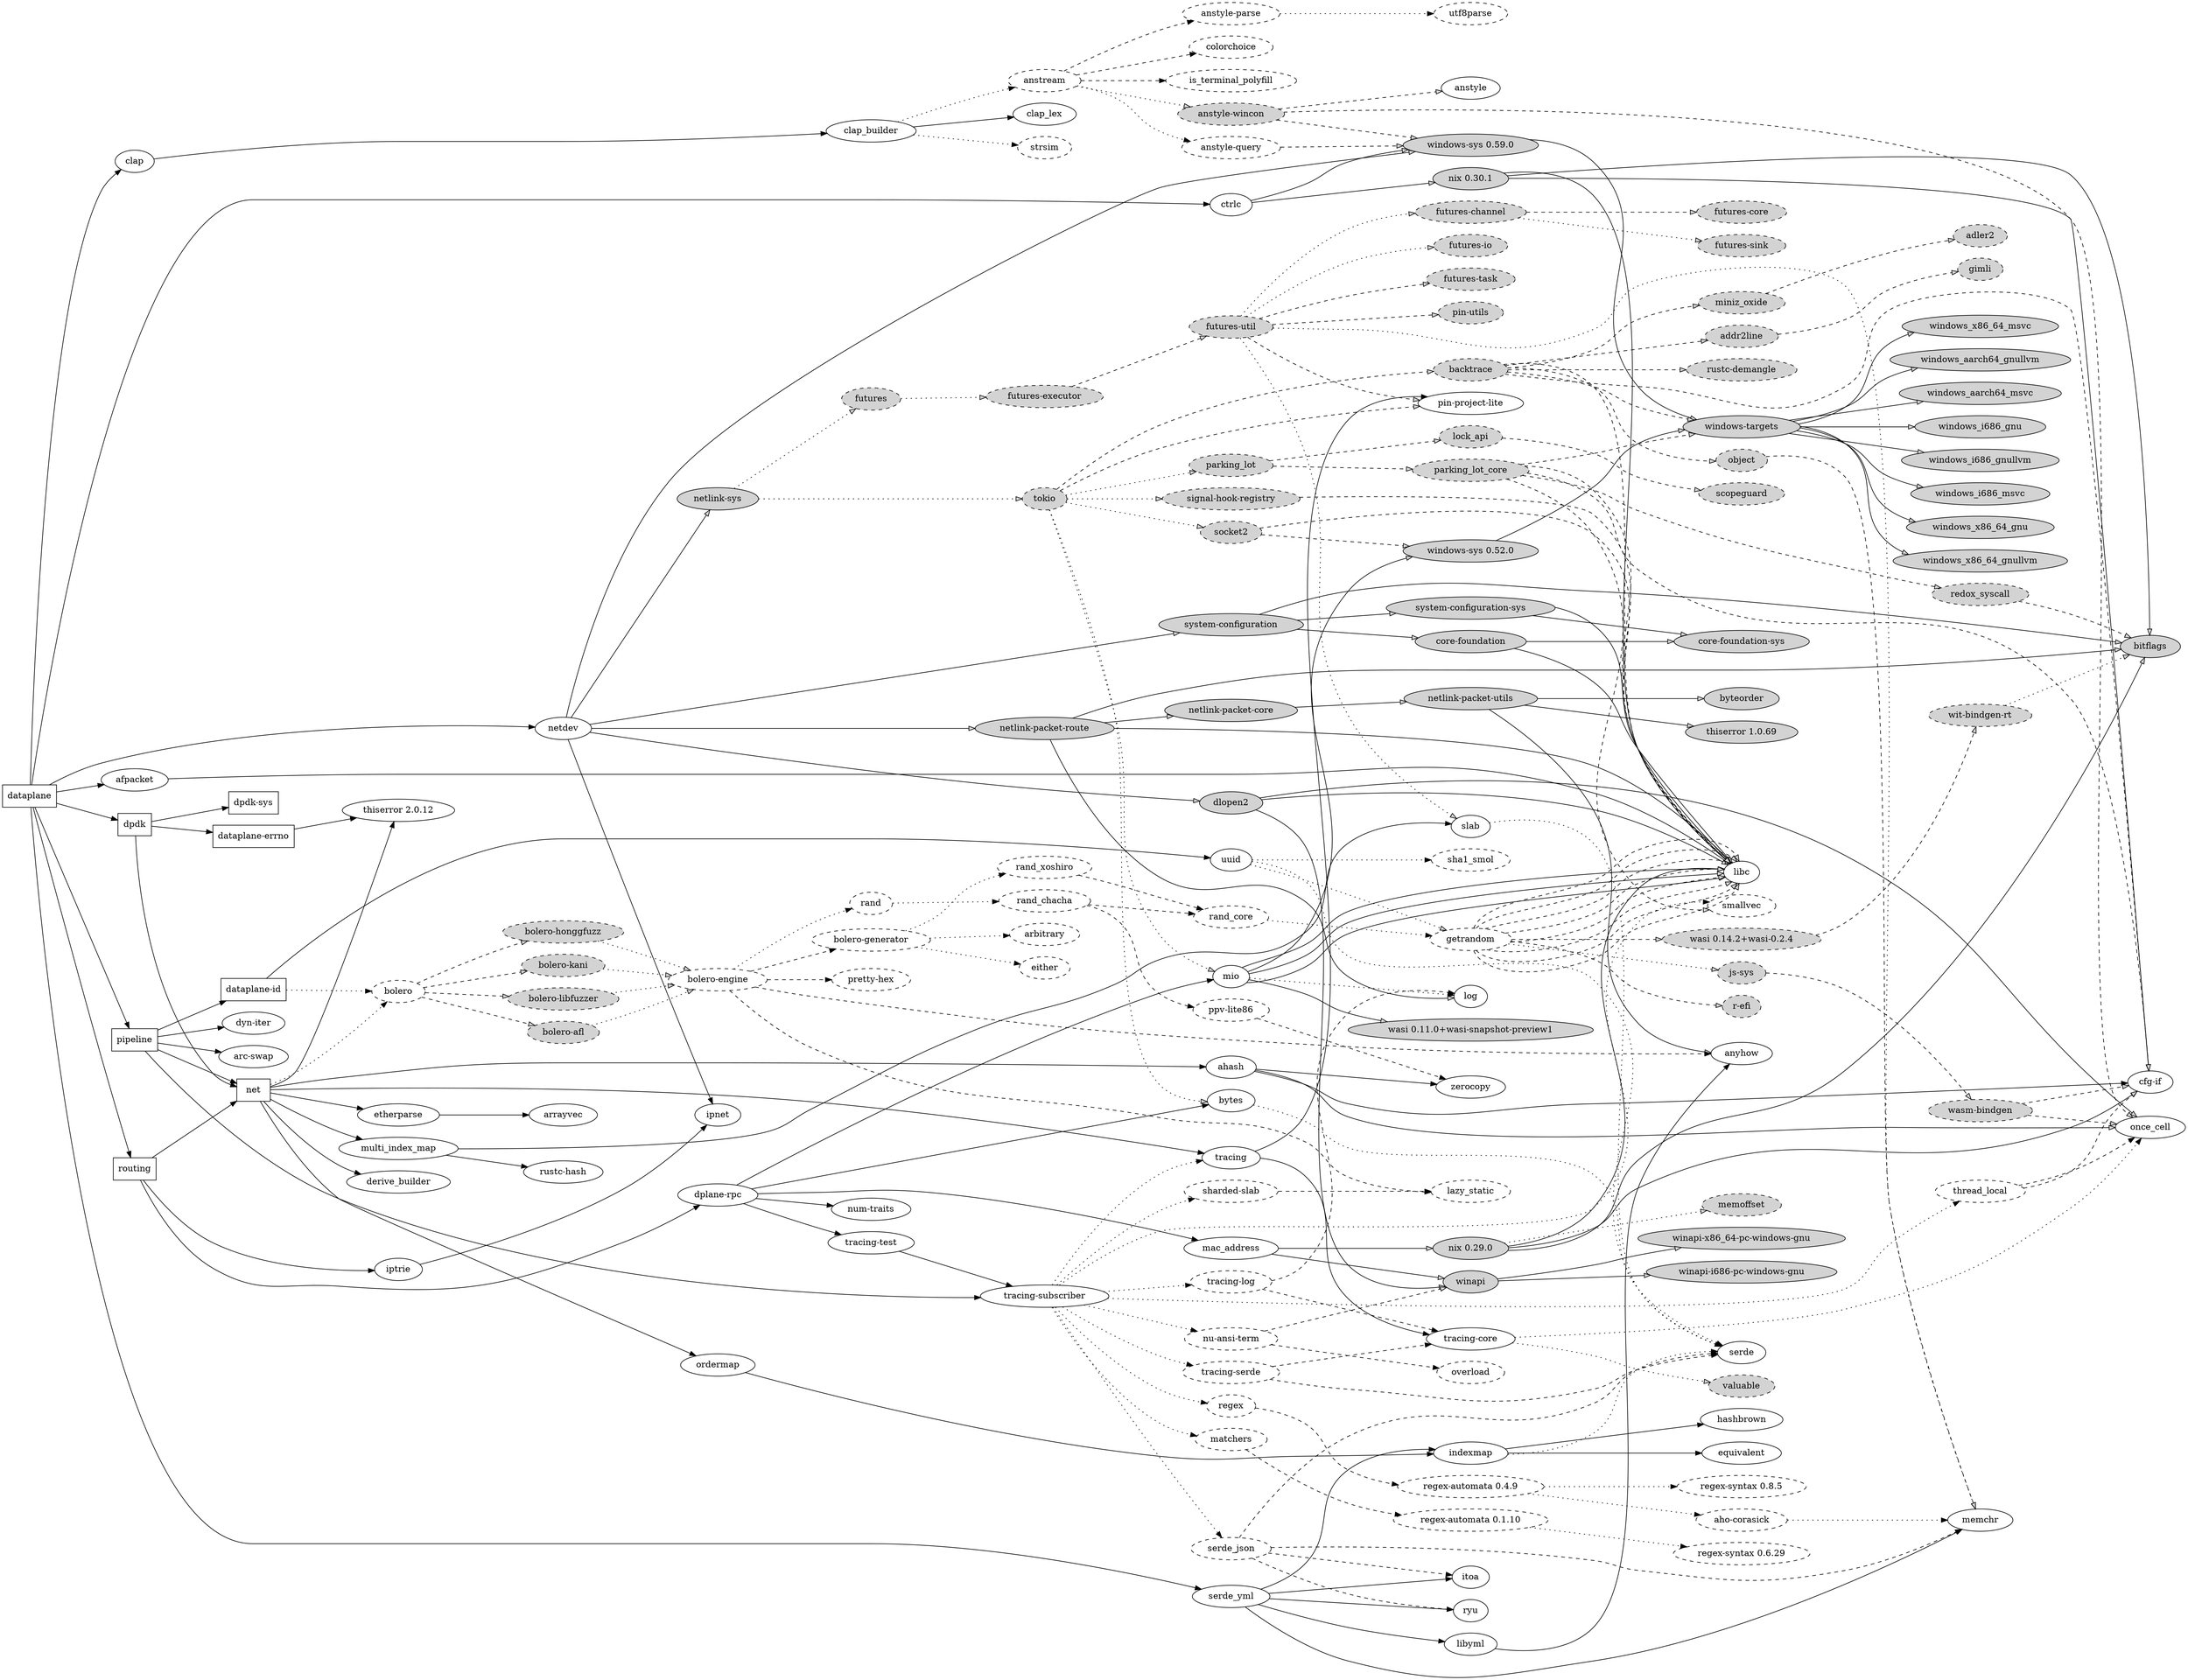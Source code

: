 digraph {
	graph [bb="0,0,3515,2699.9",
		rankdir=LR,
		ranksep=1
	];
	node [label="\N"];
	0	[height=0.5,
		label=dataplane,
		pos="43.25,1401.9",
		shape=box,
		width=1.2014];
	1	[height=0.5,
		label=dpdk,
		pos="212.34,1374.9",
		shape=box,
		width=0.75];
	0 -> 1	[pos="e,185,1379.2 86.846,1395 113.68,1390.7 147.99,1385.2 173.8,1381"];
	3	[height=0.5,
		label=afpacket,
		pos="212.34,1437.9",
		width=1.4955];
	0 -> 3	[pos="e,166.19,1428.2 86.846,1411.1 107.61,1415.6 132.85,1421 155.16,1425.8"];
	4	[height=0.5,
		label=clap,
		pos="212.34,2443.9",
		width=0.88172];
	0 -> 4	[pos="e,190.35,2430.5 44.615,1420.2 47.263,1540.1 66.149,2215.9 158.5,2395.9 163.93,2406.5 172.72,2415.9 181.58,2423.5"];
	5	[height=0.5,
		label=ctrlc,
		pos="1978,2373.9",
		width=0.94018];
	0 -> 5	[pos="e,1943.8,2374.7 46.724,1420.2 65.383,1554.3 189.12,2381.9 402.18,2381.9 402.18,2381.9 402.18,2381.9 1398.7,2381.9 1597.7,2381.9 \
1835.3,2377.1 1932.4,2375"];
	10	[height=0.5,
		label=netdev,
		pos="901.54,1530.9",
		width=1.2617];
	0 -> 10	[pos="e,856.26,1533.2 70.079,1420.3 92.365,1435.1 126,1455 158.5,1464.9 405.9,1540.5 719.66,1538.2 845.08,1533.7"];
	12	[height=0.5,
		label=pipeline,
		pos="212.34,1049.9",
		shape=box,
		width=1.0139];
	0 -> 12	[pos="e,202.68,1068.2 52.998,1383.5 80.406,1325.7 164.74,1148.1 197.82,1078.4"];
	13	[height=0.5,
		label=routing,
		pos="212.34,831.92",
		shape=box,
		width=0.95139];
	0 -> 13	[pos="e,205.99,850.17 49.62,1383.6 73.826,1301 172.9,963.03 202.77,861.13"];
	15	[height=0.5,
		label=serde_yml,
		pos="1978,130.92",
		width=1.7293];
	0 -> 15	[pos="e,1927,141.53 45.585,1383.6 57.041,1232.9 144.68,203.92 402.18,203.92 402.18,203.92 402.18,203.92 1398.7,203.92 1588.6,203.92 1810.8,\
164.69 1916,143.75"];
	2	[height=0.5,
		label=net,
		pos="403.18,968.92",
		shape=box,
		width=0.75];
	1 -> 2	[pos="e,375.81,974.57 214.2,1356.5 217.97,1296.5 237.68,1104.9 338.18,995.92 345.44,988.04 355.37,982.38 365.25,978.34"];
	19	[height=0.5,
		label="dataplane-errno",
		pos="403.18,1355.9",
		shape=box,
		width=1.8056];
	1 -> 19	[pos="e,337.93,1362.4 239.6,1372.3 262.16,1370 295.85,1366.6 326.71,1363.5"];
	20	[height=0.5,
		label="dpdk-sys",
		pos="403.18,1409.9",
		shape=box,
		width=1.0972];
	1 -> 20	[pos="e,363.37,1402.7 239.6,1379.8 268.58,1385.2 315.93,1393.9 352.07,1400.6"];
	11	[height=0.5,
		label=ordermap,
		pos="1150.7,510.92",
		width=1.6709];
	2 -> 11	[pos="e,1116.7,526.06 413.96,950.43 433.58,914.87 481,836.26 540.18,788.92 613.29,730.43 646.83,740.72 732.03,701.92 868.9,639.59 1030.8,\
565.41 1106.5,530.69"];
	16	[height=0.5,
		label="thiserror 2.0.12",
		pos="636.1,1409.9",
		width=2.5185];
	2 -> 16	[pos="e,628.15,1391.6 430.58,974.95 443.33,979.03 458.03,985.6 468.18,995.92 482.69,1010.7 589.21,1289.1 624.09,1380.8"];
	17	[height=0.5,
		label=tracing,
		pos="1978,837.92",
		width=1.3055];
	2 -> 17	[pos="e,1934.7,845.49 430.54,969.01 504.61,969.25 720.87,969.92 900.54,969.92 900.54,969.92 900.54,969.92 1151.7,969.92 1229.2,969.92 \
1753.1,877.82 1923.5,847.48"];
	21	[height=0.5,
		label=ahash,
		pos="1978,929.92",
		width=1.1302];
	2 -> 21	[pos="e,1941.4,938.12 430.49,972.45 504.4,982.05 720.31,1007.9 900.54,1007.9 900.54,1007.9 900.54,1007.9 1398.7,1007.9 1598,1007.9 1832.5,\
961.86 1930.4,940.53"];
	23	[height=0.5,
		label=bolero,
		pos="636.1,1125.9",
		style=dashed,
		width=1.1886];
	2 -> 23	[pos="e,617.23,1109.4 430.46,978.2 442.33,982.85 456.32,988.96 468.18,995.92 521.76,1027.3 577.39,1074 608.98,1102",
		style=dotted];
	24	[height=0.5,
		label=derive_builder,
		pos="636.1,815.92",
		width=2.3139];
	2 -> 24	[pos="e,574.9,828.42 418.9,950.62 441.92,923.2 489.11,871.63 540.18,842.92 547.69,838.7 555.91,835.09 564.27,832.02"];
	25	[height=0.5,
		label=etherparse,
		pos="636.1,869.92",
		width=1.8316];
	2 -> 25	[pos="e,585.67,881.86 430.48,952.86 457.3,936.99 500.51,912.85 540.18,896.92 551.14,892.51 563.09,888.52 574.69,885.04"];
	26	[height=0.5,
		label=multi_index_map,
		pos="636.1,923.92",
		width=2.6646];
	2 -> 26	[pos="e,568.14,936.97 430.67,963.75 461.29,957.79 513.1,947.69 556.9,939.16"];
	27	[height=0.5,
		label=libc,
		pos="2800.3,1297.9",
		width=0.80865];
	3 -> 27	[pos="e,2780.9,1311.8 265.58,1441.6 345.25,1446.8 501.9,1455.9 635.1,1455.9 635.1,1455.9 635.1,1455.9 1979,1455.9 2238.2,1455.9 2311.8,\
1496.9 2561.4,1426.9 2643.7,1403.9 2729.1,1348.5 2771.7,1318.3"];
	28	[height=0.5,
		label=clap_builder,
		pos="1397.7,2492.9",
		width=2.007];
	4 -> 28	[pos="e,1326.7,2489 243.71,2447.8 312.99,2456.3 488.05,2475.9 635.1,2475.9 635.1,2475.9 635.1,2475.9 902.54,2475.9 1048.1,2475.9 1217.6,\
2483.4 1315.5,2488.4"];
	29	[fillcolor=lightgrey,
		height=0.5,
		label="nix 0.30.1",
		pos="2363.9,2415.9",
		style=filled,
		width=1.7001];
	5 -> 29	[arrowType=empty,
		fillcolor=lightgrey,
		pos="e,2305.9,2409.7 2011.4,2377.5 2073.6,2384.3 2211.1,2399.3 2294.5,2408.4"];
	30	[fillcolor=lightgrey,
		height=0.5,
		label="windows-sys 0.59.0",
		pos="2363.9,2469.9",
		style=filled,
		width=3.03];
	5 -> 30	[arrowType=empty,
		fillcolor=lightgrey,
		pos="e,2263,2462.8 2009.9,2380.7 2033.5,2386.3 2066.6,2395 2094.4,2405.9 2128,2419 2132.1,2432.1 2166.4,2442.9 2193.5,2451.5 2223.6,2457.3 \
2251.9,2461.3"];
	6	[height=0.5,
		label="dataplane-id",
		pos="403.18,1130.9",
		shape=box,
		width=1.4514];
	6 -> 23	[pos="e,592.98,1126.8 455.71,1129.8 493.18,1129 543.76,1127.9 581.66,1127.1",
		style=dotted];
	31	[height=0.5,
		label=uuid,
		pos="1978,1315.9",
		width=0.92556];
	6 -> 31	[pos="e,1948.1,1324.3 452.02,1149.4 526.26,1177.3 674.18,1230 804.03,1258.9 1136.9,1333 1224.7,1335.1 1565.1,1356.9 1664.6,1363.3 1690.4,\
1367.6 1789.6,1356.9 1841.2,1351.3 1899.4,1337.4 1937.1,1327.3"];
	7	[height=0.5,
		label="dyn-iter",
		pos="403.18,1076.9",
		width=1.4078];
	8	[height=0.5,
		label=iptrie,
		pos="636.1,674.92",
		width=1.0717];
	32	[height=0.5,
		label=ipnet,
		pos="1150.7,923.92",
		width=1.0279];
	8 -> 32	[pos="e,1132.9,907.63 670.84,683.1 736.72,699.92 885.94,742.13 999.04,804.92 1047.4,831.74 1096.3,873.75 1124.8,900.02"];
	9	[height=0.5,
		label=mio,
		pos="1978,1129.9",
		width=0.82326];
	9 -> 27	[arrowType=empty,
		fillcolor=lightgrey,
		pos="e,2773.8,1290 2003.4,1120.2 2027.5,1120.4 2064.8,1129.2 2094.4,1143.9 2130.5,1161.8 2129.2,1183.6 2166.4,1198.9 2276,1243.9 2644.3,\
1270.3 2762.5,1288.2"];
	9 -> 27	[arrowType=empty,
		fillcolor=lightgrey,
		pos="e,2770.9,1296.2 2007.1,1134.6 2031.2,1139.3 2066.3,1147.9 2094.4,1161.9 2130.5,1179.8 2129.2,1201.6 2166.4,1216.9 2275.2,1261.6 \
2638.4,1287.8 2759.6,1295.5"];
	9 -> 27	[arrowType=empty,
		fillcolor=lightgrey,
		pos="e,2772,1302.9 1995.8,1144.5 2018.9,1154.5 2061.5,1163.5 2094.4,1179.9 2130.5,1197.8 2129.2,1219.6 2166.4,1234.9 2275.5,1279.7 2640.9,\
1306 2760.8,1303.3"];
	33	[height=0.5,
		label=log,
		pos="2363.9,1043.9",
		width=0.75];
	9 -> 33	[pos="e,2336.8,1045.7 2005.8,1123.2 2029.3,1117.1 2064.4,1107.7 2094.4,1097.9 2126.9,1087.3 2133.3,1079.3 2166.4,1070.9 2220.9,1057.2 \
2285.6,1050 2325.5,1046.6",
		style=dotted];
	34	[fillcolor=lightgrey,
		height=0.5,
		label="wasi 0.11.0+wasi-snapshot-preview1",
		pos="2363.9,1097.9",
		style=filled,
		width=5.4852];
	9 -> 34	[arrowType=empty,
		fillcolor=lightgrey,
		pos="e,2216.1,1110.2 2007.9,1127.5 2049.8,1124 2130.8,1117.3 2204.8,1111.1"];
	35	[fillcolor=lightgrey,
		height=0.5,
		label="windows-sys 0.52.0",
		pos="2363.9,1815.9",
		style=filled,
		width=3.03];
	9 -> 35	[arrowType=empty,
		fillcolor=lightgrey,
		pos="e,2269.7,1806.6 2005.3,1137.1 2032.4,1146 2073.5,1163.8 2094.4,1194.9 2233.8,1401.5 2007.8,1558.7 2166.4,1750.9 2189.4,1778.7 2224.4,\
1794.7 2258.6,1803.8"];
	10 -> 30	[arrowType=empty,
		fillcolor=lightgrey,
		pos="e,2273.4,2459.6 906.09,1549.2 918.62,1609.7 965.79,1806.1 1071,1926.9 1340.1,2235.8 1475.1,2264.9 1861.6,2400.9 1898.5,2413.9 2126.7,\
2442.2 2262.2,2458.3"];
	10 -> 32	[pos="e,1141.8,941.67 909.41,1513 931.97,1454.4 1006.1,1262.8 1071,1105.9 1093.8,1051 1121.6,987.39 1137.3,951.78"];
	36	[fillcolor=lightgrey,
		height=0.5,
		label=dlopen2,
		pos="1978,1409.9",
		style=filled,
		width=1.4224];
	10 -> 36	[arrowType=empty,
		fillcolor=lightgrey,
		pos="e,1927.1,1412.9 944.3,1524.5 1048.7,1508.6 1329.6,1466.9 1565.1,1441.9 1689.3,1428.8 1835.2,1418.7 1915.7,1413.6"];
	38	[fillcolor=lightgrey,
		height=0.5,
		label="netlink-packet-route",
		pos="1677.3,1530.9",
		style=filled,
		width=3.1177];
	10 -> 38	[arrowType=empty,
		fillcolor=lightgrey,
		pos="e,1564.9,1530.9 947.2,1530.9 1063.3,1530.9 1377.9,1530.9 1553.5,1530.9"];
	39	[fillcolor=lightgrey,
		height=0.5,
		label="netlink-sys",
		pos="1150.7,1899.9",
		style=filled,
		width=1.817];
	10 -> 39	[arrowType=empty,
		fillcolor=lightgrey,
		pos="e,1137.8,1882.2 914.13,1548.2 953.68,1607.3 1083.6,1801.2 1131.6,1872.9"];
	41	[fillcolor=lightgrey,
		height=0.5,
		label="system-configuration",
		pos="1978,1696.9",
		style=filled,
		width=3.2346];
	10 -> 41	[arrowType=empty,
		fillcolor=lightgrey,
		pos="e,1894,1684.1 944.33,1537.4 1101.4,1561.6 1659.1,1647.8 1883,1682.4"];
	42	[height=0.5,
		label=indexmap,
		pos="2363.9,361.92",
		width=1.6709];
	11 -> 42	[pos="e,2303.5,360.49 1194.4,498.3 1303.9,466.65 1604.5,384.48 1861.6,356.92 1964.5,345.88 1990.9,355.95 2094.4,356.92 2161.6,357.54 2238.1,\
359.05 2292.3,360.24"];
	12 -> 2	[pos="e,375.69,980.03 249.09,1034.4 274.03,1023.5 308.1,1008.8 338.18,995.92 346.93,992.18 356.37,988.18 365.24,984.43"];
	12 -> 6	[pos="e,358.43,1112.5 249.09,1065.5 274.03,1076.3 308.1,1091.1 338.18,1103.9 341.35,1105.3 344.61,1106.7 347.9,1108.1"];
	12 -> 7	[pos="e,355.61,1070.3 249.3,1055.1 276.18,1058.9 313.47,1064.2 344.5,1068.7"];
	18	[height=0.5,
		label="tracing-subscriber",
		pos="1677.3,610.92",
		width=2.8692];
	12 -> 18	[pos="e,1573.8,610.49 229.15,1031.7 272.9,982.72 401.5,847.85 540.18,788.92 891.57,639.6 1352,614.03 1562.4,610.66"];
	43	[height=0.5,
		label="arc-swap",
		pos="403.18,1022.9",
		width=1.554];
	12 -> 43	[pos="e,351.37,1030.2 249.3,1044.8 274.92,1041.1 310.01,1036.1 340.11,1031.8"];
	13 -> 2	[pos="e,376.81,950.51 238.81,850.39 272.12,874.56 330.63,917.01 367.84,944"];
	13 -> 8	[pos="e,597.46,673.47 227.19,813.71 248.1,787.69 290.42,740.51 338.18,717.92 419.12,679.62 525.26,673.37 586.25,673.39"];
	45	[height=0.5,
		label="dplane-rpc",
		pos="1150.7,795.92",
		width=1.7878];
	13 -> 45	[pos="e,1121.9,779.44 222.35,813.47 239.69,780.19 281.08,710.5 338.18,677.92 417.01,632.94 449.66,654.6 540.18,647.92 745.98,632.72 806.36,\
645.01 999.04,718.92 1038.9,734.2 1082.1,756.96 1111.9,773.77"];
	14	[height=0.5,
		label=serde,
		pos="2800.3,507.92",
		width=1.0863];
	15 -> 42	[pos="e,2306.8,367.79 2025.9,142.7 2048.9,150.42 2075.6,162.57 2094.4,180.92 2148.6,233.57 2105.6,290.1 2166.4,334.92 2203.2,361.99 2254.5,\
368.26 2295.5,368.02"];
	46	[height=0.5,
		label=itoa,
		pos="2363.9,161.92",
		width=0.83788];
	15 -> 46	[pos="e,2333.8,159.57 2038.6,135.73 2117.4,142.1 2254.5,153.16 2322.4,158.64"];
	47	[height=0.5,
		label=libyml,
		pos="2363.9,53.917",
		width=1.174];
	15 -> 47	[pos="e,2322.4,57.997 2021.8,117.87 2059.6,106.75 2116.3,91.018 2166.4,80.917 2215.1,71.116 2271.3,63.787 2311.1,59.257"];
	48	[height=0.5,
		label=memchr,
		pos="3184.7,253.92",
		width=1.4517];
	15 -> 48	[pos="e,3155,238.71 2001,113.71 2034.5,88.795 2101.2,43.795 2166.4,26.917 2336.4,-17.065 2387.8,0.60068 2561.4,26.917 2792.6,61.981 3049.2,\
184.6 3144.9,233.53"];
	49	[height=0.5,
		label=ryu,
		pos="2363.9,107.92",
		width=0.77942];
	15 -> 49	[pos="e,2335.8,109.54 2039.4,127.3 2119.3,122.51 2257.7,114.22 2324.6,110.21"];
	50	[height=0.5,
		label="pin-project-lite",
		pos="2363.9,1945.9",
		width=2.3578];
	17 -> 50	[pos="e,2306.1,1932.4 2016.6,848.62 2043.1,858.26 2076.8,875.27 2094.4,902.92 2207,1079.6 2051.3,1667.9 2166.4,1842.9 2195.8,1887.5 2250.9,\
1914 2295.3,1928.9"];
	51	[height=0.5,
		label="tracing-core",
		pos="2363.9,545.92",
		width=1.9924];
	17 -> 51	[pos="e,2297.4,552.81 2025.4,837.19 2048.6,834.53 2075.7,827.62 2094.4,810.92 2165,748.09 2098.8,676.84 2166.4,610.92 2198.6,579.64 2246,\
563.41 2286.3,554.99"];
	18 -> 17	[pos="e,1931.9,833.71 1689.5,629.21 1714.8,668.99 1780.7,763.59 1861.6,810.92 1879.4,821.34 1901,827.75 1920.6,831.68",
		style=dotted];
	52	[height=0.5,
		label=matchers,
		pos="1978,383.92",
		style=dashed,
		width=1.6124];
	18 -> 52	[pos="e,1922.8,389.73 1689.5,592.63 1714.8,552.85 1780.7,458.25 1861.6,410.92 1876.7,402.05 1894.6,396.09 1911.7,392.09",
		style=dotted];
	53	[height=0.5,
		label="nu-ansi-term",
		pos="1978,583.92",
		style=dashed,
		width=2.0801];
	18 -> 53	[pos="e,1907.4,590.21 1770,602.63 1810.2,598.99 1857.1,594.75 1896.1,591.23",
		style=dotted];
	54	[height=0.5,
		label=regex,
		pos="1978,437.92",
		style=dashed,
		width=1.1009];
	18 -> 54	[pos="e,1939.2,442.44 1695.2,593.04 1725.5,562.04 1792.4,498.44 1861.6,464.92 1882.3,454.87 1906.9,448.45 1928.1,444.4",
		style=dotted];
	55	[height=0.5,
		label=serde_json,
		pos="1978,207.92",
		style=dashed,
		width=1.7878];
	18 -> 55	[pos="e,1962.9,225.65 1691.2,592.59 1720.8,550.58 1796.3,444.23 1861.6,356.92 1893.9,313.64 1932.6,264.2 1955.9,234.55",
		style=dotted];
	56	[height=0.5,
		label="sharded-slab",
		pos="1978,783.92",
		style=dashed,
		width=2.0947];
	18 -> 56	[pos="e,1918.7,772.42 1696.7,629.06 1727.9,658.92 1794.6,718.47 1861.6,751.92 1876,759.13 1892.3,764.91 1908,769.46",
		style=dotted];
	57	[height=0.5,
		label=smallvec,
		pos="2800.3,1243.9",
		style=dashed,
		width=1.5247];
	18 -> 57	[pos="e,2748.5,1250.1 1700.4,628.74 1733.2,654.11 1797.9,699.69 1861.6,718.92 1936.1,741.44 2503.6,704.7 2561.4,756.92 2714.9,895.67 2487.5,\
1070.2 2633.4,1216.9 2660,1243.7 2702.2,1250.3 2737.3,1250.3",
		style=dotted];
	58	[height=0.5,
		label=thread_local,
		pos="3184.7,783.92",
		style=dashed,
		width=2.007];
	18 -> 58	[pos="e,3166.6,766.15 1721.6,594.33 1758.2,581.22 1812.5,564 1861.6,556.92 1964,542.14 1991.6,545.62 2094.4,556.92 2127,560.49 2134,568.24 \
2166.4,572.92 2254.7,585.63 2883.4,596.54 2967.3,626.92 3046,655.42 3121.2,721.69 3158.8,758.36",
		style=dotted];
	59	[height=0.5,
		label="tracing-log",
		pos="1978,637.92",
		style=dashed,
		width=1.817];
	18 -> 59	[pos="e,1915.3,632.34 1770,619.2 1813,623.09 1863.5,627.66 1903.9,631.31",
		style=dotted];
	60	[height=0.5,
		label="tracing-serde",
		pos="1978,491.92",
		style=dashed,
		width=2.1678];
	18 -> 60	[pos="e,1922.6,504.91 1710.7,593.45 1746.7,574.49 1807.1,544.21 1861.6,523.92 1877.6,517.93 1895.3,512.48 1911.9,507.84",
		style=dotted];
	19 -> 16	[pos="e,575.87,1396.1 468.5,1371 498.46,1378 534.16,1386.3 564.82,1393.5"];
	40	[height=0.5,
		label=once_cell,
		pos="3458.5,852.92",
		width=1.5686];
	21 -> 40	[arrowType=empty,
		fillcolor=lightgrey,
		pos="e,3402,850.8 2014.2,921.37 2037.3,915.48 2067.9,907.08 2094.4,897.92 2127.2,886.6 2132.5,875.08 2166.4,867.92 2546.1,787.68 2651.3,\
853.14 3039.3,848.92 3168.5,847.51 3200.8,846.89 3330,848.92 3349.8,849.23 3371.2,849.8 3390.7,850.43"];
	61	[height=0.5,
		label="cfg-if",
		pos="3458.5,959.92",
		width=1.0132];
	21 -> 61	[pos="e,3421.7,958.68 2012.5,919.83 2049.7,909.19 2111.7,893.11 2166.4,886.92 2552.6,843.2 2651.9,907.08 3039.3,937.92 3173.7,948.62 3332.9,\
955.36 3410.4,958.26"];
	62	[height=0.5,
		label=zerocopy,
		pos="2363.9,913.92",
		width=1.554];
	21 -> 62	[pos="e,2307.9,916.21 2019,928.25 2084.8,925.51 2216.6,920.02 2296.5,916.68"];
	22	[height=0.5,
		label=arrayvec,
		pos="901.54,831.92",
		width=1.5247];
	63	[fillcolor=lightgrey,
		height=0.5,
		label="bolero-afl",
		pos="901.54,1231.9",
		style="dashed,filled",
		width=1.6124];
	23 -> 63	[arrowType=empty,
		fillcolor=lightgrey,
		pos="e,854.86,1220.8 663.39,1140.1 695.78,1157.1 752.82,1185.8 804.03,1204.9 816.77,1209.7 830.71,1214 843.95,1217.8",
		style=dashed];
	66	[fillcolor=lightgrey,
		height=0.5,
		label="bolero-honggfuzz",
		pos="901.54,1177.9",
		style="dashed,filled",
		width=2.7085];
	23 -> 66	[arrowType=empty,
		fillcolor=lightgrey,
		pos="e,833.35,1164.7 675.41,1133.5 713.74,1141 773.8,1152.9 822.25,1162.5",
		style=dashed];
	67	[fillcolor=lightgrey,
		height=0.5,
		label="bolero-kani",
		pos="901.54,1123.9",
		style="dashed,filled",
		width=1.8609];
	23 -> 67	[arrowType=empty,
		fillcolor=lightgrey,
		pos="e,834.25,1124.4 679.14,1125.6 717.72,1125.3 775.85,1124.9 822.87,1124.5",
		style=dashed];
	68	[fillcolor=lightgrey,
		height=0.5,
		label="bolero-libfuzzer",
		pos="901.54,1069.9",
		style="dashed,filled",
		width=2.4893];
	23 -> 68	[arrowType=empty,
		fillcolor=lightgrey,
		pos="e,838.45,1083.1 674.85,1117.9 714.53,1109.5 777.95,1096 827.47,1085.4",
		style=dashed];
	25 -> 22	[pos="e,850.96,839.07 695.24,861.53 738.08,855.35 796.21,846.97 839.68,840.7"];
	70	[height=0.5,
		label="rustc-hash",
		pos="901.54,923.92",
		width=1.7732];
	26 -> 70	[pos="e,837.25,923.92 732.21,923.92 763.05,923.92 796.79,923.92 825.91,923.92"];
	71	[height=0.5,
		label=slab,
		pos="2363.9,1371.9",
		width=0.88172];
	26 -> 71	[pos="e,2332.8,1376 703.27,910.7 813.67,890.9 1041.9,859.65 1230.3,896.92 1527.9,955.81 1569.6,1074.2 1861.6,1156.9 1962.5,1185.5 2010.5,\
1132.1 2094.4,1194.9 2153.6,1239.2 2106.7,1301.4 2166.4,1344.9 2211.6,1377.8 2278.4,1379.9 2321.3,1376.9"];
	72	[height=0.5,
		label=anstream,
		pos="1677.3,2573.9",
		style=dashed,
		width=1.627];
	28 -> 72	[pos="e,1629,2563.3 1441.2,2507.7 1474.6,2519.1 1522.6,2534.9 1565.1,2546.9 1582.2,2551.8 1600.9,2556.5 1618,2560.6",
		style=dotted];
	74	[height=0.5,
		label=clap_lex,
		pos="1677.3,2519.9",
		width=1.4224];
	28 -> 74	[pos="e,1627.4,2515.2 1465.5,2499.4 1511.4,2503.9 1571.9,2509.8 1616.2,2514.1"];
	75	[height=0.5,
		label=strsim,
		pos="1677.3,2465.9",
		style=dashed,
		width=1.2032];
	28 -> 75	[pos="e,1634.6,2470 1465.5,2486.4 1513.9,2481.7 1578.5,2475.4 1623.4,2471.1",
		style=dotted];
	29 -> 27	[arrowType=empty,
		fillcolor=lightgrey,
		pos="e,2781.8,1312.1 2417.6,2425 2462.5,2429.3 2525.3,2427.1 2561.4,2388.9 2698,2244.4 2558.2,1681 2633.4,1496.9 2664.2,1421.4 2734.7,\
1352.9 2773.2,1319.5"];
	29 -> 61	[arrowType=empty,
		fillcolor=lightgrey,
		pos="e,3456,978.35 2425.3,2416.4 2626.8,2417.3 3266.5,2415.3 3330,2350.9 3342.5,2338.3 3438.4,1190.4 3455,989.69"];
	76	[fillcolor=lightgrey,
		height=0.5,
		label=bitflags,
		pos="3458.5,1661.9",
		style=filled,
		width=1.3494];
	29 -> 76	[arrowType=empty,
		fillcolor=lightgrey,
		pos="e,3457.5,1680.1 2423.5,2420.6 2622.1,2436 3261,2480.3 3330,2421.9 3444.1,2325.4 3456.2,1819 3457.4,1691.2"];
	77	[fillcolor=lightgrey,
		height=0.5,
		label="windows-targets",
		pos="2800.3,2015.9",
		style=filled,
		width=2.6208];
	30 -> 77	[arrowType=empty,
		fillcolor=lightgrey,
		pos="e,2727.5,2027.7 2459.9,2478.8 2495.8,2477 2534.6,2468.2 2561.4,2442.9 2680.8,2330.4 2528.1,2206.7 2633.4,2080.9 2654.3,2055.9 2686.2,\
2040.4 2716.5,2030.9"];
	31 -> 14	[pos="e,2762.6,502.43 2011.3,1313.1 2036.1,1309.6 2070.3,1301.4 2094.4,1282.9 2143.8,1245.1 2113.9,1196.1 2166.4,1162.9 2241,1115.8 2498.2,\
1186.5 2561.4,1124.9 2750.5,940.52 2450.3,725.4 2633.4,534.92 2663.3,503.83 2713.9,499.63 2751.4,501.63",
		style=dotted];
	78	[height=0.5,
		label=getrandom,
		pos="2363.9,1189.9",
		style=dashed,
		width=1.8316];
	31 -> 78	[arrowType=empty,
		fillcolor=lightgrey,
		pos="e,2323.1,1204.5 2008.1,1308.1 2031.5,1301.7 2065.2,1292.1 2094.4,1282.9 2171,1258.7 2258.8,1227.7 2312.5,1208.3",
		style=dotted];
	79	[height=0.5,
		label=sha1_smol,
		pos="2363.9,1317.9",
		style=dashed,
		width=1.7586];
	31 -> 79	[pos="e,2300.2,1317.6 2011.7,1316.1 2072.7,1316.4 2205,1317.1 2288.7,1317.5",
		style=dotted];
	35 -> 77	[arrowType=empty,
		fillcolor=lightgrey,
		pos="e,2708.8,2011.3 2405.3,1832.9 2446.4,1851.2 2511.2,1882.5 2561.4,1918.9 2597.5,1945.1 2593.5,1968.9 2633.4,1988.9 2653.1,1998.9 \
2675.7,2005.3 2697.7,2009.4"];
	36 -> 27	[arrowType=empty,
		fillcolor=lightgrey,
		pos="e,2778.3,1310.2 2027.3,1415.1 2127.9,1424.7 2367,1440.4 2561.4,1398.9 2639.6,1382.2 2724.2,1339.8 2768.4,1315.6"];
	36 -> 40	[arrowType=empty,
		fillcolor=lightgrey,
		pos="e,3444.6,870.82 2024.1,1418.2 2170.9,1443 2645,1503.6 2967.3,1324.9 3185.7,1203.8 3377.7,960.83 3438,879.87"];
	80	[fillcolor=lightgrey,
		height=0.5,
		label=winapi,
		pos="2363.9,637.92",
		style=filled,
		width=1.2325];
	36 -> 80	[arrowType=empty,
		fillcolor=lightgrey,
		pos="e,2323.1,630.52 2017.5,1398 2043.7,1387.7 2076.7,1370.2 2094.4,1342.9 2176.9,1215.8 2061,773.69 2166.4,664.92 2203.4,626.83 2267,\
624.81 2311.9,629.24"];
	37	[fillcolor=lightgrey,
		height=0.5,
		label="netlink-packet-core",
		pos="1978,1558.9",
		style=filled,
		width=2.9715];
	83	[fillcolor=lightgrey,
		height=0.5,
		label="netlink-packet-utils",
		pos="2363.9,1577.9",
		style=filled,
		width=2.9862];
	37 -> 83	[arrowType=empty,
		fillcolor=lightgrey,
		pos="e,2260.4,1572.8 2081.1,1564 2132.9,1566.5 2195.9,1569.6 2249.1,1572.3"];
	38 -> 27	[arrowType=empty,
		fillcolor=lightgrey,
		pos="e,2784.4,1313.5 1789.9,1530.8 1994.7,1529.4 2422.6,1520.2 2561.4,1469.9 2651.3,1437.3 2737.3,1360.1 2776.7,1321.2"];
	38 -> 33	[arrowType=empty,
		fillcolor=lightgrey,
		pos="e,2337.2,1039.9 1689.6,1512.7 1721.7,1461.4 1814.4,1317.6 1861.6,1288.9 1951.3,1234.3 2012.7,1314.8 2094.4,1248.9 2160.9,1195.4 \
2099.1,1123.3 2166.4,1070.9 2212.3,1035.2 2283,1034.9 2325.9,1038.7"];
	38 -> 37	[arrowType=empty,
		fillcolor=lightgrey,
		pos="e,1883.6,1550.2 1775.3,1540 1806.2,1542.9 1840.6,1546.1 1872.1,1549.1"];
	38 -> 76	[arrowType=empty,
		fillcolor=lightgrey,
		pos="e,3411,1657.4 1724,1547.6 1760.6,1560.3 1813.7,1577 1861.6,1585.9 2081.3,1626.7 2139.4,1623.9 2362.9,1623.9 2362.9,1623.9 2362.9,\
1623.9 2801.3,1623.9 3022.8,1623.9 3285.6,1645.8 3399.8,1656.3"];
	84	[fillcolor=lightgrey,
		height=0.5,
		label=futures,
		pos="1397.7,2005.9",
		style="dashed,filled",
		width=1.3201];
	39 -> 84	[arrowType=empty,
		fillcolor=lightgrey,
		pos="e,1365.2,1992.3 1187,1915.2 1231.4,1934.4 1307.4,1967.3 1354.7,1987.8",
		style=dotted];
	85	[fillcolor=lightgrey,
		height=0.5,
		label=tokio,
		pos="1677.3,1899.9",
		style="dashed,filled",
		width=0.99863];
	39 -> 85	[arrowType=empty,
		fillcolor=lightgrey,
		pos="e,1641,1899.9 1216.5,1899.9 1323.8,1899.9 1535.6,1899.9 1629.6,1899.9",
		style=dotted];
	41 -> 76	[arrowType=empty,
		fillcolor=lightgrey,
		pos="e,3412.4,1668 2024.1,1713.8 2061.6,1726.8 2116.6,1743.9 2166.4,1750.9 2340.2,1775.5 2386.1,1759.6 2561.4,1750.9 2880,1735.1 3259.9,\
1688 3401.1,1669.5"];
	86	[fillcolor=lightgrey,
		height=0.5,
		label="core-foundation",
		pos="2363.9,1723.9",
		style=filled,
		width=2.4893];
	41 -> 86	[arrowType=empty,
		fillcolor=lightgrey,
		pos="e,2278.6,1718 2084.9,1704.4 2142,1708.4 2211.9,1713.3 2267.4,1717.2"];
	87	[fillcolor=lightgrey,
		height=0.5,
		label="system-configuration-sys",
		pos="2363.9,1669.9",
		style=filled,
		width=3.7753];
	41 -> 87	[arrowType=empty,
		fillcolor=lightgrey,
		pos="e,2242.8,1678.4 2084.9,1689.5 2130.2,1686.3 2183.6,1682.5 2231.4,1679.2"];
	42 -> 14	[pos="e,2767.5,497.84 2423.4,364.78 2463.5,368.33 2517.1,376.25 2561.4,393.92 2597.3,408.26 2599.1,424.86 2633.4,442.92 2673.8,464.22 \
2722.7,482.55 2756.9,494.27",
		style=dotted];
	88	[height=0.5,
		label=equivalent,
		pos="2800.3,415.92",
		width=1.7732];
	42 -> 88	[pos="e,2741.3,408.7 2419.9,368.76 2498.8,378.56 2644,396.61 2730.1,407.31"];
	89	[height=0.5,
		label=hashbrown,
		pos="2800.3,361.92",
		width=1.8463];
	42 -> 89	[pos="e,2733.5,361.92 2424.4,361.92 2501.7,361.92 2636.9,361.92 2722,361.92"];
	44	[height=0.5,
		label=bytes,
		pos="1978,1037.9",
		width=1.0717];
	44 -> 14	[pos="e,2762.6,502.76 2014.2,1030.9 2037.2,1026 2067.9,1019 2094.4,1010.9 2127.2,1001 2133.2,991.83 2166.4,983.92 2252.3,963.48 2496.9,\
1001.2 2561.4,940.92 2695.2,815.75 2502.9,663.58 2633.4,534.92 2664,504.74 2714.3,500.34 2751.5,502.06",
		style=dotted];
	45 -> 9	[pos="e,1951.9,1120.9 1180.3,812.25 1210,828.66 1258.2,853.76 1302.3,869.92 1384.4,900.03 1412.1,884.89 1493.1,917.92 1527.4,931.91 1531.9,\
943.48 1565.1,959.92 1700.3,1026.9 1868.6,1090.5 1941.1,1117"];
	45 -> 44	[pos="e,1942.1,1030.8 1202.7,806.79 1269.8,821.48 1391.2,849.36 1493.1,879.92 1659.6,929.85 1694.8,961.94 1861.6,1010.9 1884.2,1017.6 \
1909.8,1023.7 1931.1,1028.4"];
	90	[height=0.5,
		label=mac_address,
		pos="1978,691.92",
		width=2.1093];
	45 -> 90	[pos="e,1929.2,706.14 1215,797.46 1241.9,798.04 1273.6,798.63 1302.3,798.92 1387.1,799.76 1408.8,808.13 1493.1,798.92 1648.9,781.9 1828,\
734.93 1918.3,709.24"];
	91	[height=0.5,
		label="num-traits",
		pos="1397.7,717.92",
		width=1.7732];
	45 -> 91	[pos="e,1350.9,730.52 1191.8,781.75 1222,771.21 1264.6,756.68 1302.3,744.92 1314.5,741.11 1327.6,737.21 1340.2,733.61"];
	92	[height=0.5,
		label="tracing-test",
		pos="1397.7,771.92",
		width=1.9339];
	45 -> 92	[pos="e,1331.9,778.26 1211.9,790.01 1244.8,786.8 1285.8,782.78 1320.8,779.35"];
	81	[height=0.5,
		label=anyhow,
		pos="2800.3,1005.9",
		width=1.3786];
	47 -> 81	[pos="e,2780.8,988.95 2403.2,46.701 2447.9,40.707 2520.8,38.931 2561.4,80.917 2671.2,194.69 2575.1,641.88 2633.4,788.92 2664.9,868.45 \
2734.4,943.62 2772.7,981.11"];
	51 -> 40	[pos="e,3442.5,835.23 2434.4,542.29 2472.6,538.84 2520.4,532.09 2561.4,518.92 2595.8,507.84 2598.3,489.62 2633.4,480.92 2777.4,445.24 \
2826.6,433.59 2967.3,480.92 3178.5,551.98 3371,754.19 3435,826.67",
		style=dotted];
	93	[fillcolor=lightgrey,
		height=0.5,
		label=valuable,
		pos="2800.3,561.92",
		style="dashed,filled",
		width=1.4809];
	51 -> 93	[arrowType=empty,
		fillcolor=lightgrey,
		pos="e,2746.9,559.99 2435.2,548.51 2518.3,551.57 2655.4,556.61 2735.5,559.57",
		style=dotted];
	94	[height=0.5,
		label="regex-automata 0.1.10",
		pos="2363.9,253.92",
		style=dashed,
		width=3.4538];
	52 -> 94	[pos="e,2251.9,261.98 2002.5,367.23 2036.8,343.83 2103.3,301.79 2166.4,280.92 2189.9,273.16 2215.6,267.62 2240.6,263.68",
		style=dashed];
	53 -> 80	[arrowType=empty,
		fillcolor=lightgrey,
		pos="e,2321.6,632.1 2043.3,592.95 2118.3,603.51 2240.9,620.76 2310.5,630.54",
		style=dashed];
	95	[height=0.5,
		label=overload,
		pos="2363.9,491.92",
		style=dashed,
		width=1.5101];
	53 -> 95	[pos="e,2310.7,496.26 2017.1,568.21 2054.5,553.39 2113.5,531.6 2166.4,518.92 2210.3,508.4 2260.8,501.58 2299.6,497.42",
		style=dashed];
	97	[height=0.5,
		label="regex-automata 0.4.9",
		pos="2363.9,307.92",
		style=dashed,
		width=3.2784];
	54 -> 97	[pos="e,2247,310.77 2017.4,434.57 2040.9,431.2 2070.9,424.44 2094.4,410.92 2134.8,387.75 2125.1,356.18 2166.4,334.92 2187.7,324.02 2211.8,\
317.04 2235.7,312.66",
		style=dashed];
	55 -> 14	[pos="e,2766,498.84 1991.4,225.73 2018.3,263.04 2086.4,349.21 2166.4,388.92 2325.5,467.86 2387.2,415.3 2561.4,449.92 2629.5,463.46 2707.6,\
483.34 2755.2,495.96",
		style=dashed];
	55 -> 46	[pos="e,2334.2,165.36 2037.7,200.88 2116.8,191.41 2255.2,174.82 2323.1,166.69",
		style=dashed];
	55 -> 48	[pos="e,3154.2,238.98 2042.2,209.69 2149.5,211.83 2373.7,212.62 2561.4,188.92 2593.9,184.81 2600.8,176.49 2633.4,172.92 2780.9,156.72 \
2821.3,146.48 2967.3,172.92 3031.5,184.54 3101.5,214.11 3144,234.12",
		style=dashed];
	55 -> 49	[pos="e,2335.5,109.64 2012.1,192.29 2048.9,175.54 2110.7,149.39 2166.4,134.92 2220.2,120.97 2284.1,113.88 2324.1,110.54",
		style=dashed];
	99	[height=0.5,
		label=lazy_static,
		pos="2363.9,783.92",
		style=dashed,
		width=1.7732];
	56 -> 99	[pos="e,2299.8,783.92 2053.5,783.92 2121.2,783.92 2220.6,783.92 2288.3,783.92",
		style=dashed];
	58 -> 40	[pos="e,3416.9,840.42 3241.4,795.39 3268.3,801.15 3300.9,808.48 3330,815.92 3355.2,822.34 3382.9,830.27 3406,837.14",
		style=dashed];
	58 -> 61	[pos="e,3441.9,943.52 3227.1,798.83 3256.9,810.41 3297.4,828.01 3330,848.92 3369.6,874.26 3409.6,911.33 3433.9,935.53",
		style=dashed];
	59 -> 33	[pos="e,2338.2,1038 2043.1,640.56 2061.8,644.34 2080.7,651.55 2094.4,664.92 2185.2,753.41 2087.6,841.67 2166.4,940.92 2207.9,993.06 2283,\
1021.8 2327.4,1034.9",
		style=dashed];
	59 -> 51	[pos="e,2311.2,558.56 2029,626.31 2049.3,621.57 2073,616.02 2094.4,610.92 2165,594.12 2246,574.46 2300.4,561.2",
		style=dashed];
	60 -> 14	[pos="e,2764.9,499.7 2040.4,480.81 2076.9,474.78 2124.1,467.95 2166.4,464.92 2341.5,452.37 2386.6,449.25 2561.4,464.92 2629,470.98 2706.1,\
486.53 2753.8,497.17",
		style=dashed];
	60 -> 51	[pos="e,2300.1,537.39 2044.9,501.52 2080.8,506.72 2126.1,513.23 2166.4,518.92 2206.9,524.61 2252.1,530.83 2288.9,535.86",
		style=dashed];
	64	[height=0.5,
		label="bolero-engine",
		pos="1150.7,1132.9",
		style=dashed,
		width=2.2116];
	63 -> 64	[arrowType=empty,
		fillcolor=lightgrey,
		pos="e,1118.6,1149.7 948.23,1220.9 964.47,1216.5 982.76,1211 999.04,1204.9 1037.1,1190.6 1078.8,1170.3 1108.6,1154.9",
		style=dotted];
	65	[height=0.5,
		label="bolero-generator",
		pos="1397.7,1257.9",
		style=dashed,
		width=2.65];
	64 -> 65	[pos="e,1359.2,1241.1 1182,1149.9 1212.2,1166.6 1260.1,1192.8 1302.3,1213.9 1317.4,1221.5 1334,1229.4 1349.1,1236.4",
		style=dashed];
	69	[height=0.5,
		label=rand,
		pos="1397.7,1132.9",
		style=dashed,
		width=0.95479];
	64 -> 69	[pos="e,1363,1132.9 1230.5,1132.9 1270.6,1132.9 1317.8,1132.9 1351.6,1132.9",
		style=dotted];
	64 -> 81	[pos="e,2751,1003.3 1210.4,1120.6 1238.2,1115.3 1271.8,1109.4 1302.3,1105.9 1477.4,1085.8 1927.1,1120.3 2094.4,1064.9 2131,1052.8 2129.7,\
1028.4 2166.4,1016.9 2272.1,983.93 2603.2,996.03 2739.6,1002.7",
		style=dashed];
	64 -> 99	[pos="e,2304.4,790.88 1186.7,1116.5 1216.9,1102.8 1261.8,1083.4 1302.3,1069.9 1514.2,999.05 1583.2,1031.7 1789.6,945.92 1824,931.62 1826.5,\
915.7 1861.6,902.92 1960.1,866.95 1995.6,899.86 2094.4,864.92 2129.2,852.65 2132,836.86 2166.4,823.92 2207.2,808.6 2255.1,798.7 \
2293.4,792.58",
		style=dashed];
	100	[height=0.5,
		label="pretty-hex",
		pos="1397.7,1186.9",
		style=dashed,
		width=1.7586];
	64 -> 100	[pos="e,1346.5,1175.9 1208.8,1145.5 1246.8,1153.9 1296.6,1164.9 1335.4,1173.4",
		style=dashed];
	101	[height=0.5,
		label=rand_xoshiro,
		pos="1677.3,1329.9",
		style=dashed,
		width=2.1093];
	65 -> 101	[pos="e,1622.5,1317.2 1452.9,1273 1485.4,1281.9 1527.5,1293.3 1565.1,1302.9 1580.1,1306.8 1596.3,1310.8 1611.6,1314.5",
		style=dotted];
	102	[height=0.5,
		label=arbitrary,
		pos="1677.3,1275.9",
		style=dashed,
		width=1.5686];
	65 -> 102	[pos="e,1621.6,1272.4 1488.4,1263.7 1528,1266.3 1573.7,1269.3 1610.2,1271.6",
		style=dotted];
	103	[height=0.5,
		label=either,
		pos="1677.3,1221.9",
		style=dashed,
		width=1.1448];
	65 -> 103	[pos="e,1637.4,1227 1477.5,1247.7 1525.3,1241.5 1584.8,1233.8 1626.2,1228.4",
		style=dotted];
	66 -> 64	[arrowType=empty,
		fillcolor=lightgrey,
		pos="e,1087.6,1144.2 972.36,1165.2 1004.9,1159.3 1043.7,1152.2 1076.7,1146.2",
		style=dotted];
	67 -> 64	[arrowType=empty,
		fillcolor=lightgrey,
		pos="e,1071.7,1130.1 968.44,1126.3 996.58,1127.3 1029.9,1128.6 1060.2,1129.7",
		style=dotted];
	68 -> 64	[arrowType=empty,
		fillcolor=lightgrey,
		pos="e,1096.3,1119.3 958.61,1084.2 996.28,1093.8 1046,1106.5 1085.3,1116.5",
		style=dotted];
	105	[height=0.5,
		label=rand_chacha,
		pos="1677.3,1167.9",
		style=dashed,
		width=2.0509];
	69 -> 105	[pos="e,1611,1159.7 1431.6,1137.1 1472.8,1142.3 1544.6,1151.3 1599.8,1158.3",
		style=dotted];
	71 -> 14	[pos="e,2762.7,502.26 2394.2,1377.9 2437.5,1384.8 2518.3,1390.1 2561.4,1344.9 2686.1,1214.1 2510.3,667.25 2633.4,534.92 2662.8,503.24 \
2713.8,499.19 2751.5,501.39",
		style=dotted];
	106	[height=0.5,
		label="anstyle-parse",
		pos="1978,2681.9",
		style=dashed,
		width=2.1824];
	72 -> 106	[pos="e,1917.1,2670.1 1708.7,2589.5 1744.5,2607.3 1806.1,2636.4 1861.6,2654.9 1875.7,2659.7 1891.1,2663.9 1905.9,2667.5",
		style=dashed];
	107	[height=0.5,
		label="anstyle-query",
		pos="1978,2465.9",
		style=dashed,
		width=2.2116];
	72 -> 107	[pos="e,1911.9,2476.2 1730.2,2565.9 1749.4,2561.7 1771,2555.7 1789.6,2546.9 1825.7,2529.8 1825.3,2509.8 1861.6,2492.9 1873.9,2487.1 1887.6,\
2482.6 1901.1,2478.9",
		style=dotted];
	108	[fillcolor=lightgrey,
		height=0.5,
		label="anstyle-wincon",
		pos="1978,2519.9",
		style="dashed,filled",
		width=2.387];
	72 -> 108	[arrowType=empty,
		fillcolor=lightgrey,
		pos="e,1911.8,2531.7 1728.6,2564.8 1775.7,2556.3 1846.6,2543.5 1900.6,2533.7",
		style=dotted];
	109	[height=0.5,
		label=colorchoice,
		pos="1978,2627.9",
		style=dashed,
		width=1.8755];
	72 -> 109	[pos="e,1921.1,2617.8 1728.6,2583 1778.5,2592 1855.1,2605.9 1910.1,2615.8",
		style=dashed];
	110	[height=0.5,
		label=is_terminal_polyfill,
		pos="1978,2573.9",
		style=dashed,
		width=2.9277];
	72 -> 110	[pos="e,1872.4,2573.9 1736.3,2573.9 1771.7,2573.9 1818.3,2573.9 1861,2573.9",
		style=dashed];
	73	[height=0.5,
		label=anstyle,
		pos="2363.9,2561.9",
		width=1.3201];
	112	[fillcolor=lightgrey,
		height=0.5,
		label=windows_aarch64_gnullvm,
		pos="3184.7,2123.9",
		style=filled,
		width=4.0384];
	77 -> 112	[arrowType=empty,
		fillcolor=lightgrey,
		pos="e,3083.1,2110.7 2883,2024.9 2910.5,2029.7 2940.9,2036.9 2967.3,2047.9 3003,2062.8 3003.5,2082.2 3039.3,2096.9 3049.7,2101.2 3060.9,\
2104.9 3072.2,2107.9"];
	113	[fillcolor=lightgrey,
		height=0.5,
		label=windows_aarch64_msvc,
		pos="3184.7,2069.9",
		style=filled,
		width=3.6292];
	77 -> 113	[arrowType=empty,
		fillcolor=lightgrey,
		pos="e,3091.6,2056.9 2877.3,2026.6 2935.5,2034.9 3016.3,2046.3 3080.3,2055.3"];
	114	[fillcolor=lightgrey,
		height=0.5,
		label=windows_i686_gnu,
		pos="3184.7,2015.9",
		style=filled,
		width=2.9277];
	77 -> 114	[arrowType=empty,
		fillcolor=lightgrey,
		pos="e,3079,2015.9 2894.9,2015.9 2947,2015.9 3012.3,2015.9 3067.7,2015.9"];
	115	[fillcolor=lightgrey,
		height=0.5,
		label=windows_i686_gnullvm,
		pos="3184.7,1961.9",
		style=filled,
		width=3.5269];
	77 -> 115	[arrowType=empty,
		fillcolor=lightgrey,
		pos="e,3093,1974.7 2877.3,2005.2 2935.9,1996.9 3017.4,1985.4 3081.6,1976.3"];
	116	[fillcolor=lightgrey,
		height=0.5,
		label=windows_i686_msvc,
		pos="3184.7,1907.9",
		style=filled,
		width=3.1177];
	77 -> 116	[arrowType=empty,
		fillcolor=lightgrey,
		pos="e,3092.4,1918.4 2889.3,2009.6 2915.1,2005.7 2943,1999.3 2967.3,1988.9 3004.1,1973.3 3002.7,1951 3039.3,1934.9 3052.5,1929.1 3066.9,\
1924.6 3081.4,1921"];
	117	[fillcolor=lightgrey,
		height=0.5,
		label=windows_x86_64_gnu,
		pos="3184.7,1853.9",
		style=filled,
		width=3.3077];
	77 -> 117	[arrowType=empty,
		fillcolor=lightgrey,
		pos="e,3080.3,1862.8 2894.5,2014.2 2919.6,2010.3 2945.8,2002.7 2967.3,1988.9 3015.8,1957.7 2991.2,1912.7 3039.3,1880.9 3048.5,1874.8 \
3058.8,1870 3069.5,1866.2"];
	118	[fillcolor=lightgrey,
		height=0.5,
		label=windows_x86_64_gnullvm,
		pos="3184.7,1799.9",
		style=filled,
		width=3.9069];
	77 -> 118	[arrowType=empty,
		fillcolor=lightgrey,
		pos="e,3069.1,1810.3 2894.8,2016.7 2920.4,2012.9 2946.7,2004.8 2967.3,1988.9 3029.7,1940.8 2977.5,1875.8 3039.3,1826.9 3045.3,1822.2 \
3051.8,1818.2 3058.7,1814.8"];
	119	[fillcolor=lightgrey,
		height=0.5,
		label=windows_x86_64_msvc,
		pos="3184.7,2177.9",
		style=filled,
		width=3.4977];
	77 -> 119	[arrowType=empty,
		fillcolor=lightgrey,
		pos="e,3077.8,2168.1 2891.8,2020.6 2917.7,2025.2 2945,2033.5 2967.3,2047.9 3014.1,2078.3 2992.3,2120.6 3039.3,2150.9 3047.9,2156.4 3057.3,\
2160.9 3067.1,2164.5"];
	78 -> 27	[arrowType=empty,
		fillcolor=lightgrey,
		pos="e,2796.1,1279.7 2368.7,1171.7 2389.1,1127.1 2488,1129.7 2561.4,1158.9 2597.3,1173.3 2597.4,1193.6 2633.4,1207.9 2690.5,1230.7 2766,\
1234.3 2790.9,1269.9",
		style=dashed];
	78 -> 27	[arrowType=empty,
		fillcolor=lightgrey,
		pos="e,2793,1280.3 2373.1,1171.7 2400.7,1145.5 2492.4,1149.4 2561.4,1176.9 2597.3,1191.3 2597.4,1211.6 2633.4,1225.9 2686.2,1247 2754.8,\
1251.6 2784.5,1272.5",
		style=dashed];
	78 -> 27	[arrowType=empty,
		fillcolor=lightgrey,
		pos="e,2784.6,1282.6 2391,1173.1 2429.5,1165.4 2503.4,1171.8 2561.4,1194.9 2597.3,1209.3 2597.4,1229.6 2633.4,1243.9 2680.7,1262.8 2740.6,\
1268.5 2773.9,1278.7",
		style=dashed];
	78 -> 27	[arrowType=empty,
		fillcolor=lightgrey,
		pos="e,2773.1,1290.9 2428.3,1185.5 2467.7,1188 2518.8,1196 2561.4,1212.9 2597.3,1227.3 2597.4,1247.6 2633.4,1261.9 2675.5,1278.7 2727.7,\
1285.1 2762.1,1289.5",
		style=dashed];
	78 -> 27	[arrowType=empty,
		fillcolor=lightgrey,
		pos="e,2772.2,1303.4 2419.6,1199.9 2459.9,1204.8 2515.6,1212.7 2561.4,1230.9 2597.3,1245.3 2597.4,1265.6 2633.4,1279.9 2675,1296.5 2726.3,\
1302.9 2760.8,1303.4",
		style=dashed];
	78 -> 27	[arrowType=empty,
		fillcolor=lightgrey,
		pos="e,2783.6,1313 2387.6,1207.1 2425,1219 2501.7,1225.1 2561.4,1248.9 2597.3,1263.3 2597.4,1283.6 2633.4,1297.9 2680.2,1316.6 2739.3,\
1322.4 2772.9,1315.8",
		style=dashed];
	78 -> 27	[arrowType=empty,
		fillcolor=lightgrey,
		pos="e,2793,1315.5 2372.7,1208 2399.8,1235.5 2492,1239.3 2561.4,1266.9 2597.3,1281.3 2597.4,1301.6 2633.4,1315.9 2686.2,1337 2754.8,1341.6 \
2784.5,1322.8",
		style=dashed];
	78 -> 27	[arrowType=empty,
		fillcolor=lightgrey,
		pos="e,2796.1,1316.1 2368.7,1208.1 2389.1,1253.1 2488,1255.7 2561.4,1284.9 2597.3,1299.3 2597.4,1319.6 2633.4,1333.9 2690.3,1356.6 2765.3,\
1360.2 2790.6,1326.2",
		style=dashed];
	120	[fillcolor=lightgrey,
		height=0.5,
		label="js-sys",
		pos="2800.3,1135.9",
		style="dashed,filled",
		width=1.0863];
	78 -> 120	[arrowType=empty,
		fillcolor=lightgrey,
		pos="e,2762.2,1140.5 2424.4,1182.5 2511.2,1171.7 2671,1151.9 2751,1141.9",
		style=dotted];
	121	[fillcolor=lightgrey,
		height=0.5,
		label="r-efi",
		pos="2800.3,1081.9",
		style="dashed,filled",
		width=0.86711];
	78 -> 121	[arrowType=empty,
		fillcolor=lightgrey,
		pos="e,2768.9,1082.9 2429.2,1186.5 2468.5,1182.7 2519.2,1174.8 2561.4,1157.9 2597.3,1143.6 2597.4,1123.3 2633.4,1108.9 2673.8,1092.8 \
2723.5,1086.3 2757.9,1083.7",
		style=dashed];
	122	[fillcolor=lightgrey,
		height=0.5,
		label="wasi 0.14.2+wasi-0.2.4",
		pos="2800.3,1189.9",
		style="dashed,filled",
		width=3.5561];
	78 -> 122	[arrowType=empty,
		fillcolor=lightgrey,
		pos="e,2672.2,1189.9 2430,1189.9 2490.7,1189.9 2583.5,1189.9 2660.9,1189.9",
		style=dashed];
	124	[fillcolor=lightgrey,
		height=0.5,
		label="winapi-i686-pc-windows-gnu",
		pos="2800.3,707.92",
		style=filled,
		width=4.2576];
	80 -> 124	[arrowType=empty,
		fillcolor=lightgrey,
		pos="e,2704.8,693.5 2407.2,642.71 2447.1,647.48 2508.5,655.43 2561.4,664.92 2593.6,670.71 2601.2,674.73 2633.4,680.92 2652.8,684.64 2673.5,\
688.28 2693.5,691.63"];
	125	[fillcolor=lightgrey,
		height=0.5,
		label="winapi-x86_64-pc-windows-gnu",
		pos="2800.3,653.92",
		style=filled,
		width=4.6376];
	80 -> 125	[arrowType=empty,
		fillcolor=lightgrey,
		pos="e,2641.8,648.11 2408.6,639.52 2460.4,641.44 2550.1,644.74 2630.5,647.7"];
	82	[fillcolor=lightgrey,
		height=0.5,
		label=byteorder,
		pos="2800.3,1523.9",
		style=filled,
		width=1.6855];
	83 -> 81	[arrowType=empty,
		fillcolor=lightgrey,
		pos="e,2750.6,1007.4 2393.9,1560.2 2437.5,1531.9 2519.6,1472 2561.4,1398.9 2638.9,1263.3 2527.5,1169.7 2633.4,1054.9 2660.3,1025.7 2703.7,\
1013.6 2739.3,1008.7"];
	83 -> 82	[arrowType=empty,
		fillcolor=lightgrey,
		pos="e,2743.9,1530.8 2451.5,1567.2 2534.3,1556.9 2657.3,1541.6 2732.7,1532.2"];
	126	[fillcolor=lightgrey,
		height=0.5,
		label="thiserror 1.0.69",
		pos="2800.3,1577.9",
		style=filled,
		width=2.5185];
	83 -> 126	[arrowType=empty,
		fillcolor=lightgrey,
		pos="e,2709.4,1577.9 2471.7,1577.9 2540.9,1577.9 2630.3,1577.9 2698.3,1577.9"];
	129	[fillcolor=lightgrey,
		height=0.5,
		label="futures-executor",
		pos="1677.3,2065.9",
		style="dashed,filled",
		width=2.6208];
	84 -> 129	[arrowType=empty,
		fillcolor=lightgrey,
		pos="e,1613.3,2052.3 1439.6,2014.8 1482.3,2024 1550,2038.6 1602.1,2049.9",
		style=dotted];
	85 -> 9	[arrowType=empty,
		fillcolor=lightgrey,
		pos="e,1950.6,1137.6 1685,1882 1703.6,1831.5 1756.7,1683.9 1789.6,1557.9 1831.1,1398.8 1765.1,1328.1 1861.6,1194.9 1880.7,1168.5 1914,\
1151.4 1940,1141.4",
		style=dotted];
	85 -> 44	[arrowType=empty,
		fillcolor=lightgrey,
		pos="e,1944.7,1047.4 1685.2,1882 1704.5,1831.8 1759.2,1684.5 1789.6,1557.9 1837.4,1358.8 1744.7,1271 1861.6,1102.9 1878.8,1078.1 1908.8,\
1061.6 1933.9,1051.5",
		style=dotted];
	85 -> 50	[arrowType=empty,
		fillcolor=lightgrey,
		pos="e,2278.9,1945.5 1711.6,1905.9 1748.2,1912.3 1808.9,1922.1 1861.6,1926.9 2002.5,1939.9 2166.5,1944.1 2267.5,1945.4",
		style=dashed];
	134	[fillcolor=lightgrey,
		height=0.5,
		label=backtrace,
		pos="2363.9,2107.9",
		style="dashed,filled",
		width=1.6709];
	85 -> 134	[arrowType=empty,
		fillcolor=lightgrey,
		pos="e,2303.4,2107 1695.5,1915.7 1726.3,1943.1 1793.9,1999.1 1861.6,2026.9 2006.6,2086.7 2192.3,2102.5 2292,2106.6",
		style=dashed];
	135	[fillcolor=lightgrey,
		height=0.5,
		label=parking_lot,
		pos="1978,1999.9",
		style="dashed,filled",
		width=1.8755];
	85 -> 135	[arrowType=empty,
		fillcolor=lightgrey,
		pos="e,1934.7,1985.7 1707.8,1909.8 1758,1926.6 1860.7,1961 1923.8,1982.1",
		style=dotted];
	136	[fillcolor=lightgrey,
		height=0.5,
		label="signal-hook-registry",
		pos="1978,1899.9",
		style="dashed,filled",
		width=3.0885];
	85 -> 136	[arrowType=empty,
		fillcolor=lightgrey,
		pos="e,1866.5,1899.9 1713.8,1899.9 1748.7,1899.9 1804,1899.9 1855,1899.9",
		style=dotted];
	137	[fillcolor=lightgrey,
		height=0.5,
		label=socket2,
		pos="1978,1845.9",
		style="dashed,filled",
		width=1.3786];
	85 -> 137	[arrowType=empty,
		fillcolor=lightgrey,
		pos="e,1933,1853.9 1711.7,1893.9 1762.7,1884.7 1860.3,1867 1921.9,1855.9",
		style=dotted];
	86 -> 27	[arrowType=empty,
		fillcolor=lightgrey,
		pos="e,2783.5,1313 2446.6,1731.1 2485.2,1730.3 2529.7,1722.6 2561.4,1696.9 2634.8,1637.4 2586.4,1578.9 2633.4,1496.9 2674,1426.1 2740.4,\
1355.7 2775.6,1320.7"];
	138	[fillcolor=lightgrey,
		height=0.5,
		label="core-foundation-sys",
		pos="2800.3,1669.9",
		style=filled,
		width=3.03];
	86 -> 138	[arrowType=empty,
		fillcolor=lightgrey,
		pos="e,2712,1680.8 2441.1,1714.4 2513.2,1705.5 2621.9,1692 2700.6,1682.2"];
	87 -> 27	[arrowType=empty,
		fillcolor=lightgrey,
		pos="e,2785.4,1313.4 2447.7,1655.4 2485.2,1645.8 2528.4,1630.1 2561.4,1604.9 2607.3,1570 2598.9,1543.1 2633.4,1496.9 2682.3,1431.5 2745.3,\
1358.7 2777.8,1322"];
	87 -> 138	[arrowType=empty,
		fillcolor=lightgrey,
		pos="e,2691,1669.9 2500.3,1669.9 2557.7,1669.9 2624.1,1669.9 2679.7,1669.9"];
	90 -> 80	[arrowType=empty,
		fillcolor=lightgrey,
		pos="e,2321.5,643.53 2043.6,682.5 2079.7,677.27 2125.6,670.67 2166.4,664.92 2215.2,658.06 2270.7,650.45 2310.3,645.06"];
	139	[fillcolor=lightgrey,
		height=0.5,
		label="nix 0.29.0",
		pos="2363.9,691.92",
		style=filled,
		width=1.7001];
	90 -> 139	[arrowType=empty,
		fillcolor=lightgrey,
		pos="e,2302.2,691.92 2054.4,691.92 2122.9,691.92 2223.4,691.92 2290.8,691.92"];
	92 -> 18	[pos="e,1656.7,628.96 1451.8,760.25 1465.6,756.28 1480.2,751.21 1493.1,744.92 1553,715.58 1613.9,666.41 1648.2,636.49"];
	140	[height=0.5,
		label="regex-syntax 0.6.29",
		pos="2800.3,199.92",
		style=dashed,
		width=3.0592];
	94 -> 140	[pos="e,2711.4,210.85 2459.7,242.13 2530.8,233.3 2627.9,221.23 2700,212.26",
		style=dotted];
	96	[height=0.5,
		label="aho-corasick",
		pos="2800.3,253.92",
		style=dashed,
		width=2.0362];
	96 -> 48	[pos="e,3132.1,253.92 2873.7,253.92 2945,253.92 3052.9,253.92 3120.7,253.92",
		style=dotted];
	97 -> 96	[pos="e,2734.1,262.03 2456.8,296.5 2535.9,286.66 2648.7,272.64 2722.9,263.41",
		style=dotted];
	98	[height=0.5,
		label="regex-syntax 0.8.5",
		pos="2800.3,307.92",
		style=dashed,
		width=2.8839];
	97 -> 98	[pos="e,2696.3,307.92 2482.2,307.92 2545.1,307.92 2622.4,307.92 2684.8,307.92",
		style=dotted];
	104	[height=0.5,
		label=rand_core,
		pos="1978,1221.9",
		style=dashed,
		width=1.6855];
	101 -> 104	[pos="e,1927.8,1232.4 1739.3,1319.2 1756,1315.1 1773.8,1309.8 1789.6,1302.9 1824.8,1287.5 1826.6,1271.1 1861.6,1254.9 1878.9,1246.9 1898.6,\
1240.4 1916.7,1235.4",
		style=dashed];
	104 -> 78	[pos="e,2300.4,1195.1 2036.9,1217.1 2104.2,1211.5 2215.4,1202.2 2288.9,1196.1",
		style=dotted];
	105 -> 104	[pos="e,1925.7,1212.6 1737.7,1178.6 1788.9,1187.9 1862.6,1201.2 1914.6,1210.6",
		style=dashed];
	141	[height=0.5,
		label="ppv-lite86",
		pos="1978,983.92",
		style=dashed,
		width=1.7147];
	105 -> 141	[pos="e,1921.4,991.35 1693.7,1149.9 1723,1117 1790,1047.2 1861.6,1010.9 1876.5,1003.3 1893.7,997.82 1910.2,993.86",
		style=dashed];
	111	[height=0.5,
		label=utf8parse,
		pos="2363.9,2681.9",
		style=dashed,
		width=1.6563];
	106 -> 111	[pos="e,2303.9,2681.9 2056.7,2681.9 2125.8,2681.9 2225.9,2681.9 2292.6,2681.9",
		style=dotted];
	107 -> 30	[arrowType=empty,
		fillcolor=lightgrey,
		pos="e,2254.6,2468.8 2057.6,2466.7 2111.1,2467.3 2182.9,2468 2243.4,2468.7",
		style=dashed];
	108 -> 30	[arrowType=empty,
		fillcolor=lightgrey,
		pos="e,2276.8,2481.1 2051.7,2510.5 2112.2,2502.6 2198.9,2491.3 2265.5,2482.6",
		style=dashed];
	108 -> 40	[arrowType=empty,
		fillcolor=lightgrey,
		pos="e,3441.1,870.36 2062.7,2523.2 2331.4,2531.6 3163.9,2541.6 3330,2350.9 3433.7,2232 3351.2,1082.2 3402,932.92 3408.8,913.05 3422.1,\
893.62 3433.9,878.89",
		style=dashed];
	108 -> 73	[arrowType=empty,
		fillcolor=lightgrey,
		pos="e,2317.8,2557 2054.8,2528.2 2129,2536.3 2240.2,2548.5 2306.8,2555.8",
		style=dashed];
	123	[fillcolor=lightgrey,
		height=0.5,
		label="wasm-bindgen",
		pos="3184.7,875.92",
		style="dashed,filled",
		width=2.3285];
	120 -> 123	[arrowType=empty,
		fillcolor=lightgrey,
		pos="e,3173,893.94 2839.8,1136.6 2875,1135.7 2927.4,1130.3 2967.3,1108.9 3060.4,1059 3135.2,953.58 3167,903.47",
		style=dashed];
	142	[fillcolor=lightgrey,
		height=0.5,
		label="wit-bindgen-rt",
		pos="3184.7,1550.9",
		style="dashed,filled",
		width=2.2993];
	122 -> 142	[arrowType=empty,
		fillcolor=lightgrey,
		pos="e,3177.8,1532.6 2919.7,1196.7 2936.6,1201.1 2953,1207.6 2967.3,1216.9 3083.5,1292.8 3150.6,1455.3 3174.1,1521.7",
		style=dashed];
	123 -> 40	[arrowType=empty,
		fillcolor=lightgrey,
		pos="e,3403.6,857.48 3263.2,869.36 3304.1,865.9 3353.6,861.71 3392.4,858.42",
		style=dashed];
	123 -> 61	[arrowType=empty,
		fillcolor=lightgrey,
		pos="e,3431.1,947.62 3249.5,887.64 3274.9,892.92 3304.1,899.8 3330,907.92 3361.4,917.7 3395.8,931.96 3421,943.07",
		style=dashed];
	127	[fillcolor=lightgrey,
		height=0.5,
		label="futures-channel",
		pos="2363.9,2361.9",
		style="dashed,filled",
		width=2.4893];
	128	[fillcolor=lightgrey,
		height=0.5,
		label="futures-core",
		pos="2800.3,2361.9",
		style="dashed,filled",
		width=2.007];
	127 -> 128	[arrowType=empty,
		fillcolor=lightgrey,
		pos="e,2727.7,2361.9 2453.9,2361.9 2530.8,2361.9 2641.3,2361.9 2716.4,2361.9",
		style=dashed];
	131	[fillcolor=lightgrey,
		height=0.5,
		label="futures-sink",
		pos="2800.3,2307.9",
		style="dashed,filled",
		width=1.9778];
	127 -> 131	[arrowType=empty,
		fillcolor=lightgrey,
		pos="e,2735.6,2315.8 2441.1,2352.4 2520.7,2342.5 2645,2327.1 2724.3,2317.2",
		style=dotted];
	133	[fillcolor=lightgrey,
		height=0.5,
		label="futures-util",
		pos="1978,2176.9",
		style="dashed,filled",
		width=1.8755];
	129 -> 133	[arrowType=empty,
		fillcolor=lightgrey,
		pos="e,1937.4,2162.2 1722.1,2082.2 1776.6,2102.4 1869.5,2137 1926.8,2158.3",
		style=dashed];
	130	[fillcolor=lightgrey,
		height=0.5,
		label="futures-io",
		pos="2363.9,2307.9",
		style="dashed,filled",
		width=1.6563];
	132	[fillcolor=lightgrey,
		height=0.5,
		label="futures-task",
		pos="2363.9,2253.9",
		style="dashed,filled",
		width=1.9924];
	133 -> 48	[arrowType=empty,
		fillcolor=lightgrey,
		pos="e,3176.9,271.84 2045.4,2175.2 2081.2,2174.3 2126.2,2173.3 2166.4,2172.9 2342,2171 2398.7,2106.9 2561.4,2172.9 2602.7,2189.7 2592,\
2226.1 2633.4,2242.9 2702.1,2270.8 2913.6,2294.1 2967.3,2242.9 3087,2128.9 3012.3,920 3039.3,756.92 3069.9,571.91 3145,358.25 3173,\
282.41",
		style=dotted];
	133 -> 50	[arrowType=empty,
		fillcolor=lightgrey,
		pos="e,2278.8,1945 1992.9,2158.9 2028.4,2113.4 2122.7,1995.8 2166.4,1972.9 2197.1,1956.9 2234.1,1949.2 2267.6,1945.9",
		style=dashed];
	133 -> 71	[arrowType=empty,
		fillcolor=lightgrey,
		pos="e,2341,1384.6 1997.3,2159.5 2023.6,2133.4 2071.2,2081.3 2094.4,2026.9 2178.4,1830.1 2065.6,1739.6 2166.4,1550.9 2205.6,1477.7 2286.7,\
1419 2331.5,1390.6",
		style=dotted];
	133 -> 127	[arrowType=empty,
		fillcolor=lightgrey,
		pos="e,2274.4,2360.3 1993.8,2194.8 2023,2228.7 2091.4,2301.5 2166.4,2334.9 2196.4,2348.2 2231.3,2355.4 2263.3,2359.1",
		style=dotted];
	133 -> 130	[arrowType=empty,
		fillcolor=lightgrey,
		pos="e,2304.5,2305.5 2002.8,2194 2037.2,2217.6 2103.4,2259.9 2166.4,2280.9 2207.3,2294.5 2255.2,2301.3 2293.4,2304.6",
		style=dotted];
	133 -> 132	[arrowType=empty,
		fillcolor=lightgrey,
		pos="e,2297.1,2246.9 2023.7,2190.5 2061.4,2201.6 2117.1,2217 2166.4,2226.9 2205.6,2234.8 2249.6,2241.1 2286,2245.6",
		style=dashed];
	143	[fillcolor=lightgrey,
		height=0.5,
		label="pin-utils",
		pos="2363.9,2199.9",
		style="dashed,filled",
		width=1.4517];
	133 -> 143	[arrowType=empty,
		fillcolor=lightgrey,
		pos="e,2311.9,2196.9 2044.1,2180.8 2115.8,2185.1 2230.1,2192 2300.6,2196.2",
		style=dashed];
	134 -> 27	[arrowType=empty,
		fillcolor=lightgrey,
		pos="e,2782,1312.3 2417.2,2116.6 2461.9,2120.7 2524.5,2118.3 2561.4,2080.9 2653.2,1987.8 2581.4,1616.9 2633.4,1496.9 2665.8,1422 2735.7,\
1353.3 2773.6,1319.7",
		style=dashed];
	134 -> 61	[arrowType=empty,
		fillcolor=lightgrey,
		pos="e,3456,978.14 2419.8,2100.8 2474,2094.1 2559.2,2084.6 2633.4,2080.9 2781.6,2073.5 2838.7,2006.9 2967.3,2080.9 3022.5,2112.7 2984.1,\
2173.1 3039.3,2204.9 3095.3,2237.2 3282.1,2248.2 3330,2204.9 3353.5,2183.8 3439.3,1176 3455,989.45",
		style=dashed];
	134 -> 77	[arrowType=empty,
		fillcolor=lightgrey,
		pos="e,2723.2,2026.7 2423.4,2104.4 2463,2100.9 2516.1,2094.1 2561.4,2080.9 2595.2,2071.1 2599.9,2058.7 2633.4,2047.9 2658.5,2039.9 2686.3,\
2033.5 2712,2028.7",
		style=dashed];
	144	[fillcolor=lightgrey,
		height=0.5,
		label=addr2line,
		pos="2800.3,2161.9",
		style="dashed,filled",
		width=1.6417];
	134 -> 144	[arrowType=empty,
		fillcolor=lightgrey,
		pos="e,2745.1,2155.2 2419.9,2114.8 2499.9,2124.7 2648.1,2143.1 2733.7,2153.8",
		style=dashed];
	145	[fillcolor=lightgrey,
		height=0.5,
		label=miniz_oxide,
		pos="2800.3,2215.9",
		style="dashed,filled",
		width=1.9486];
	134 -> 145	[arrowType=empty,
		fillcolor=lightgrey,
		pos="e,2731.7,2211.6 2423.4,2110.8 2463.5,2114.3 2517.1,2122.2 2561.4,2139.9 2597.3,2154.3 2597.4,2174.6 2633.4,2188.9 2660.8,2199.8 \
2692.4,2206.4 2720.7,2210.2",
		style=dashed];
	146	[fillcolor=lightgrey,
		height=0.5,
		label=object,
		pos="2800.3,1961.9",
		style="dashed,filled",
		width=1.1594];
	134 -> 146	[arrowType=empty,
		fillcolor=lightgrey,
		pos="e,2758.3,1960.5 2423.6,2111.1 2464.7,2110.8 2519.6,2104.9 2561.4,2080.9 2606.4,2055 2588.7,2015.3 2633.4,1988.9 2667.7,1968.6 2712.6,\
1962.3 2747.1,1960.8",
		style=dashed];
	147	[fillcolor=lightgrey,
		height=0.5,
		label="rustc-demangle",
		pos="2800.3,2107.9",
		style="dashed,filled",
		width=2.4747];
	134 -> 147	[arrowType=empty,
		fillcolor=lightgrey,
		pos="e,2710.9,2107.9 2424.4,2107.9 2495.2,2107.9 2614.4,2107.9 2699.4,2107.9",
		style=dashed];
	148	[fillcolor=lightgrey,
		height=0.5,
		label=lock_api,
		pos="2363.9,2053.9",
		style="dashed,filled",
		width=1.4224];
	135 -> 148	[arrowType=empty,
		fillcolor=lightgrey,
		pos="e,2315.7,2047.5 2038.1,2008.5 2075,2013.9 2123.5,2020.9 2166.4,2026.9 2212.8,2033.4 2265.4,2040.7 2304.5,2046",
		style=dashed];
	149	[fillcolor=lightgrey,
		height=0.5,
		label=parking_lot_core,
		pos="2363.9,1999.9",
		style="dashed,filled",
		width=2.6062];
	135 -> 149	[arrowType=empty,
		fillcolor=lightgrey,
		pos="e,2269.8,1999.9 2045.9,1999.9 2104.6,1999.9 2190.9,1999.9 2258.7,1999.9",
		style=dashed];
	136 -> 27	[arrowType=empty,
		fillcolor=lightgrey,
		pos="e,2782.5,1312.4 2088.4,1902.6 2247.3,1905.4 2526.6,1906 2561.4,1875.9 2691.2,1763.9 2560.1,1651.9 2633.4,1496.9 2668.3,1423.1 2737.1,\
1354 2774.2,1319.9",
		style=dashed];
	137 -> 27	[arrowType=empty,
		fillcolor=lightgrey,
		pos="e,2782.6,1312.5 2024.6,1852.7 2147.2,1870 2480.1,1909.4 2561.4,1842.9 2683,1743.5 2565,1638.3 2633.4,1496.9 2668.9,1423.4 2737.4,\
1354.1 2774.3,1320",
		style=dashed];
	137 -> 35	[arrowType=empty,
		fillcolor=lightgrey,
		pos="e,2264.5,1823.6 2026.8,1842.2 2083.2,1837.8 2178.4,1830.3 2253.2,1824.5",
		style=dashed];
	139 -> 27	[arrowType=empty,
		fillcolor=lightgrey,
		pos="e,2771.7,1302.4 2424.4,695.36 2469,701.27 2527.9,716.78 2561.4,756.92 2709.1,934.05 2472.1,1106 2633.4,1270.9 2666,1304.3 2722.7,\
1306.5 2760.6,1303.5"];
	139 -> 61	[arrowType=empty,
		fillcolor=lightgrey,
		pos="e,3422.8,955.81 2425.1,692.94 2465.4,695.69 2518.7,703.41 2561.4,723.92 2600.2,742.59 2595.6,768.09 2633.4,788.92 2797.5,879.42 \
2855.8,864.84 3039.3,902.92 3109.7,917.54 3318.2,943.26 3411.5,954.46"];
	139 -> 76	[arrowType=empty,
		fillcolor=lightgrey,
		pos="e,3449.5,1644 2424.1,688.16 2465.9,688.43 2521.5,694.99 2561.4,722.92 2615.5,760.79 2583.4,809.72 2633.4,852.92 2753.4,956.66 2841.4,\
882.35 2967.3,978.92 3219.5,1172.5 3397.4,1531.1 3444.9,1633.8"];
	150	[fillcolor=lightgrey,
		height=0.5,
		label=memoffset,
		pos="2800.3,761.92",
		style="dashed,filled",
		width=1.7732];
	139 -> 150	[arrowType=empty,
		fillcolor=lightgrey,
		pos="e,2744.3,753.04 2418.2,700.5 2497.5,713.29 2646.7,737.32 2733,751.23",
		style=dotted];
	141 -> 62	[pos="e,2312.8,921.54 2028.6,973.31 2066.4,965.38 2119.6,954.48 2166.4,945.92 2211.6,937.66 2262.8,929.35 2301.6,923.27",
		style=dashed];
	142 -> 76	[arrowType=empty,
		fillcolor=lightgrey,
		pos="e,3424.8,1648.5 3225.2,1567.1 3275.5,1587.6 3362.1,1623 3414.2,1644.2",
		style=dotted];
	151	[fillcolor=lightgrey,
		height=0.5,
		label=gimli,
		pos="3184.7,2269.9",
		style="dashed,filled",
		width=1.0132];
	144 -> 151	[arrowType=empty,
		fillcolor=lightgrey,
		pos="e,3148.7,2265.9 2858.7,2165.1 2891.4,2168.4 2932.7,2175.1 2967.3,2188.9 3003.2,2203.3 3003.8,2222.6 3039.3,2237.9 3070.7,2251.5 \
3108.5,2259.6 3137.6,2264.3",
		style=dashed];
	152	[fillcolor=lightgrey,
		height=0.5,
		label=adler2,
		pos="3184.7,2323.9",
		style="dashed,filled",
		width=1.2032];
	145 -> 152	[arrowType=empty,
		fillcolor=lightgrey,
		pos="e,3143.5,2318 2840.4,2231.1 2887.1,2248.9 2967.9,2278.2 3039.3,2296.9 3069.9,2304.9 3104.7,2311.5 3132.4,2316.2",
		style=dashed];
	146 -> 48	[arrowType=empty,
		fillcolor=lightgrey,
		pos="e,3177,271.85 2839.9,1967.9 2878.2,1971.5 2935.8,1969.8 2967.3,1934.9 3055.2,1837.7 3017.1,886.15 3039.3,756.92 3071.1,572.1 3145.5,\
358.33 3173.1,282.43",
		style=dashed];
	153	[fillcolor=lightgrey,
		height=0.5,
		label=scopeguard,
		pos="2800.3,1907.9",
		style="dashed,filled",
		width=1.9193];
	148 -> 153	[arrowType=empty,
		fillcolor=lightgrey,
		pos="e,2730.9,1907.8 2414.6,2057.1 2456.5,2057.5 2516.5,2052.7 2561.4,2026.9 2606.4,2001 2588.7,1961.3 2633.4,1934.9 2659.1,1919.7 2690.8,\
1912.3 2719.6,1909",
		style=dashed];
	149 -> 27	[arrowType=empty,
		fillcolor=lightgrey,
		pos="e,2782.2,1312.3 2443.5,2009.7 2483.9,2010.2 2531,2002.9 2561.4,1972.9 2713.7,1822.7 2545.6,1692.1 2633.4,1496.9 2666.9,1422.5 2736.3,\
1353.6 2773.8,1319.8",
		style=dashed];
	149 -> 57	[arrowType=empty,
		fillcolor=lightgrey,
		pos="e,2748.8,1237.4 2442.1,2010.2 2483.2,2011.1 2531.2,2004.1 2561.4,1972.9 2670.3,1860.1 2525.8,1385 2633.4,1270.9 2659.5,1243.2 2702,\
1236.7 2737.5,1237",
		style=dashed];
	149 -> 61	[arrowType=empty,
		fillcolor=lightgrey,
		pos="e,3456.2,978.34 2451.3,2006.7 2488.7,2005.3 2530.8,1997.2 2561.4,1972.9 2631.7,1917 2566.4,1843.9 2633.4,1783.9 2747.6,1681.6 2820.2,\
1740.2 2967.3,1696.9 3130.1,1649.1 3217.1,1704.5 3330,1577.9 3409.8,1488.5 3446.4,1100.5 3455.3,989.61",
		style=dashed];
	149 -> 77	[arrowType=empty,
		fillcolor=lightgrey,
		pos="e,2707.1,2012.5 2456.5,2003.3 2526.5,2005.9 2622.9,2009.4 2695.6,2012.1",
		style=dashed];
	154	[fillcolor=lightgrey,
		height=0.5,
		label=redox_syscall,
		pos="3184.7,1745.9",
		style="dashed,filled",
		width=2.1678];
	149 -> 154	[arrowType=empty,
		fillcolor=lightgrey,
		pos="e,3120.9,1756.6 2457.6,2001.5 2492.1,1998.6 2530.3,1990.8 2561.4,1972.9 2606.4,1947 2590,1909.5 2633.4,1880.9 2789.2,1778.1 2857.2,\
1814.1 3039.3,1772.9 3062.1,1767.8 3087,1762.8 3109.7,1758.7",
		style=dashed];
	154 -> 76	[arrowType=empty,
		fillcolor=lightgrey,
		pos="e,3427.1,1676 3247,1734.7 3272.9,1729.4 3303.2,1722.3 3330,1713.9 3359.7,1704.7 3392,1691.4 3416.7,1680.6",
		style=dashed];
}
